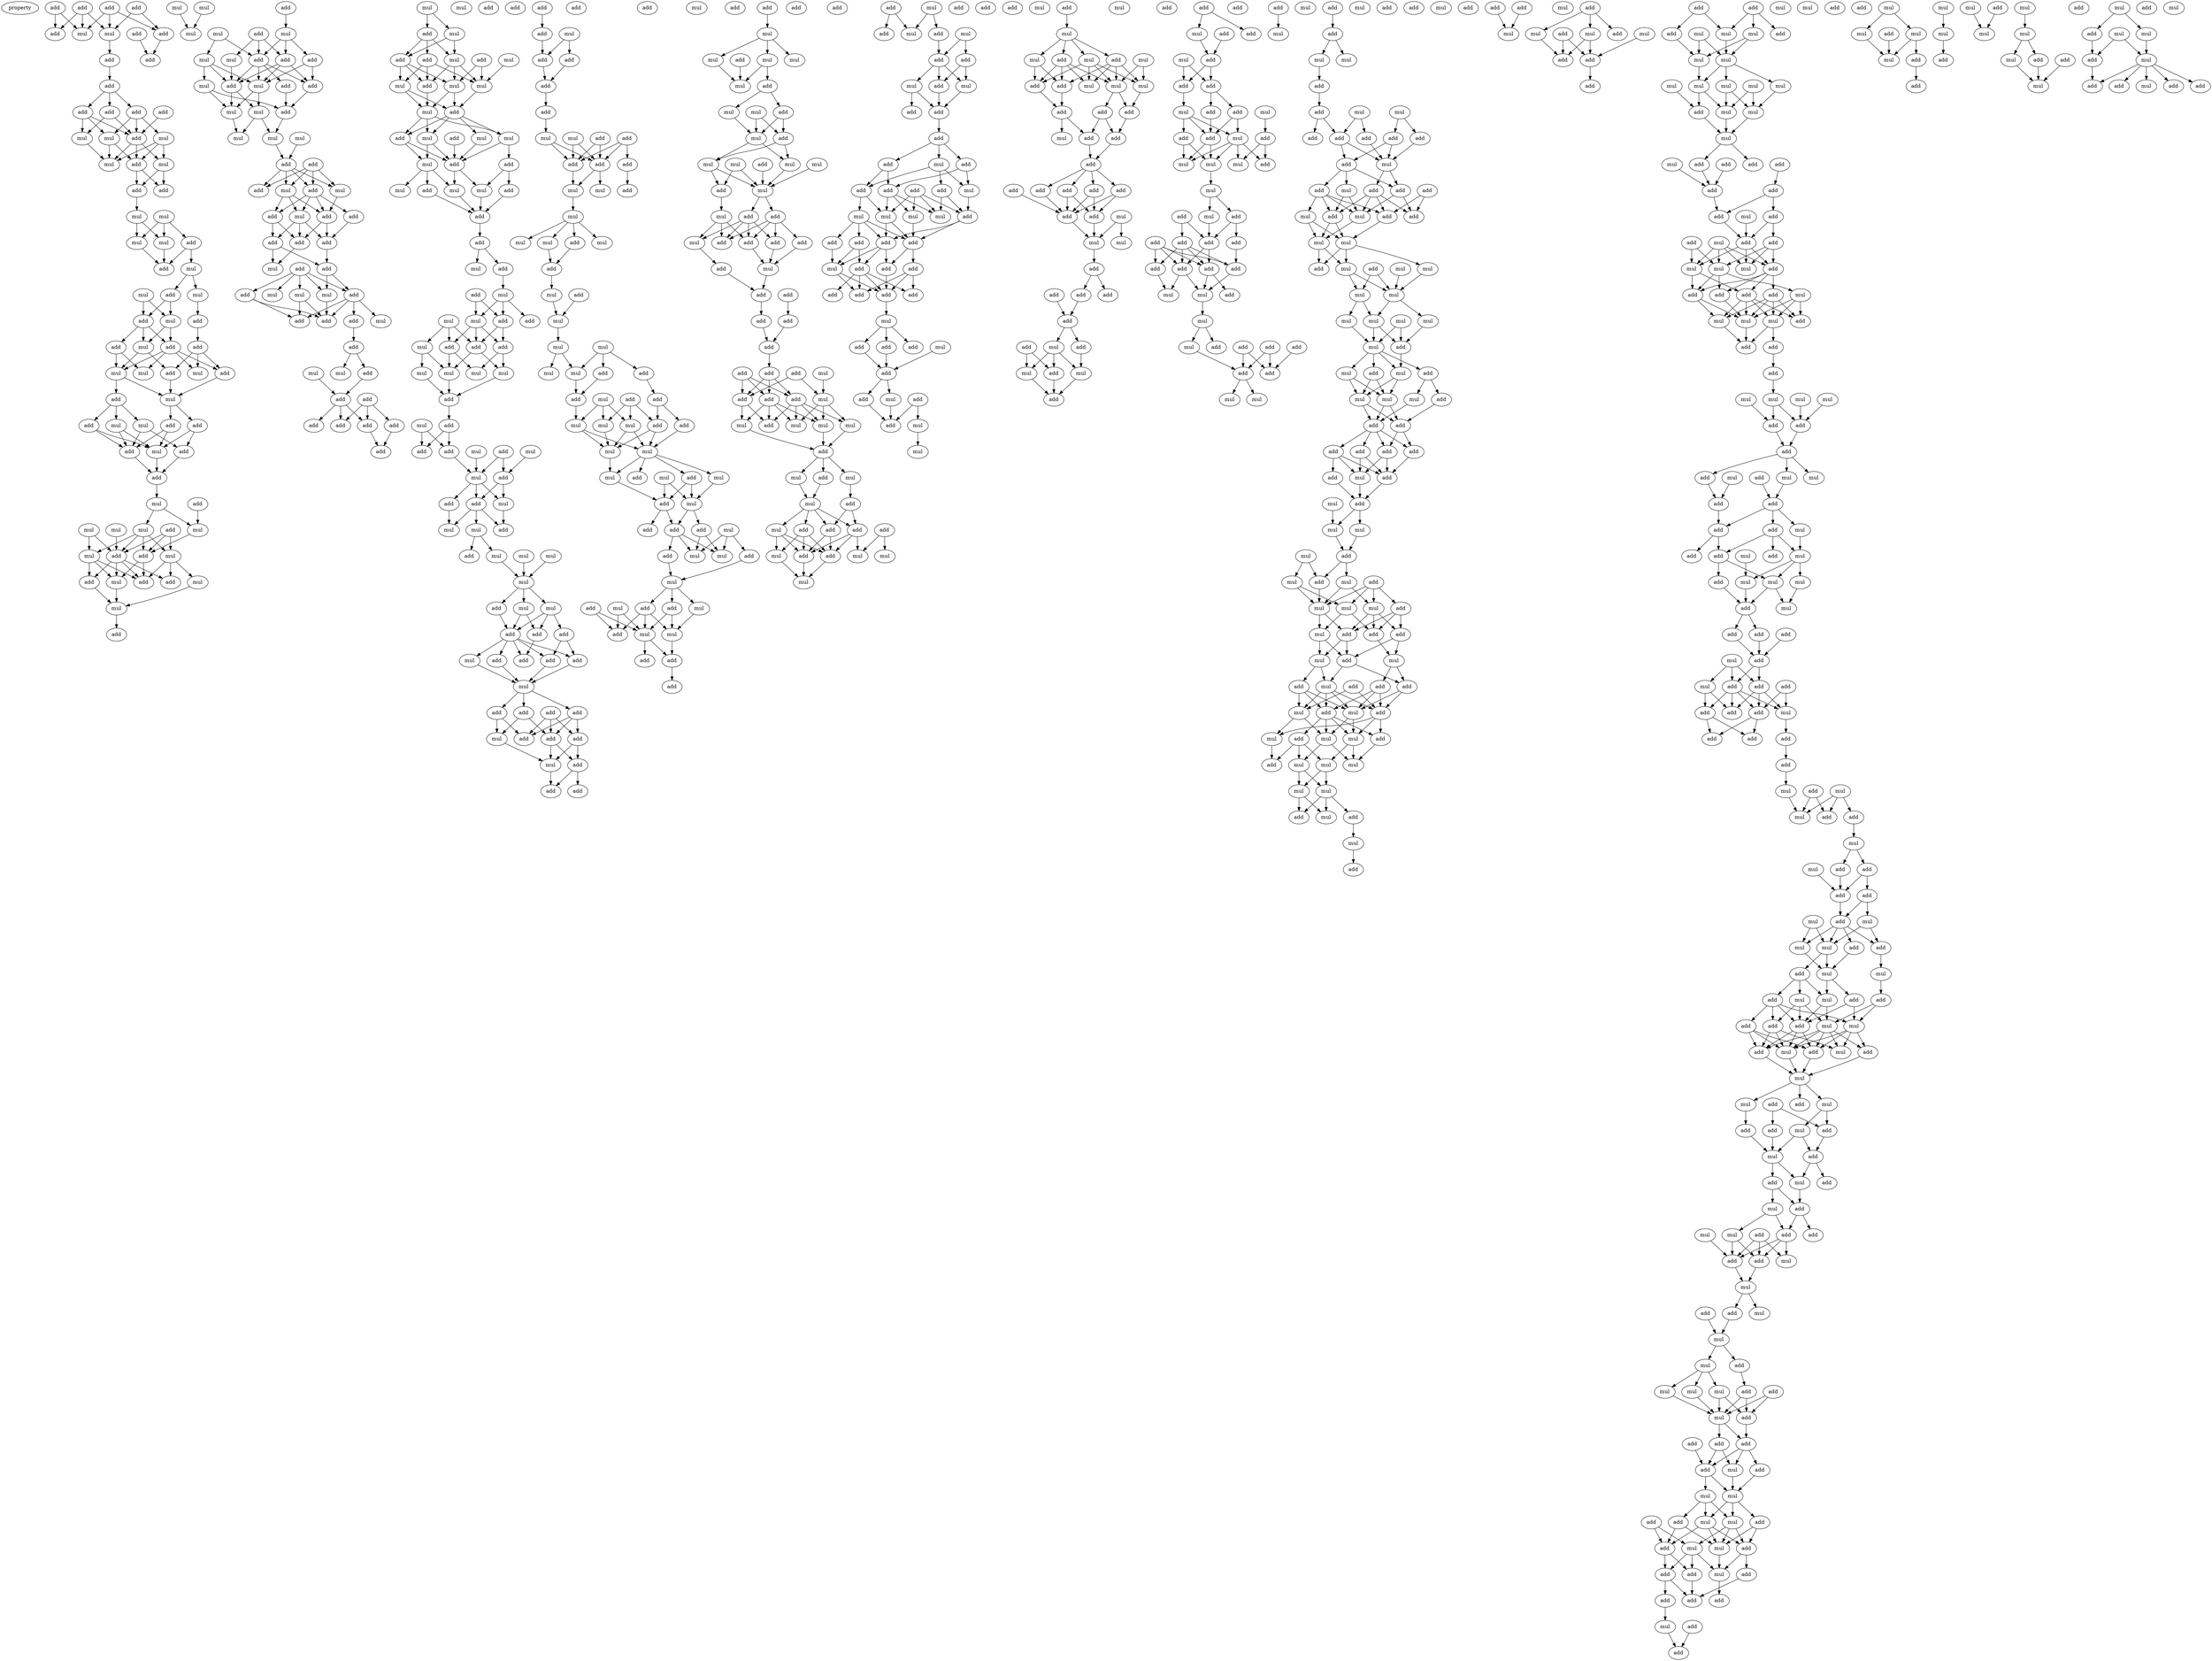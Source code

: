 digraph {
    node [fontcolor=black]
    property [mul=2,lf=1.2]
    0 [ label = add ];
    1 [ label = add ];
    2 [ label = add ];
    3 [ label = add ];
    4 [ label = mul ];
    5 [ label = add ];
    6 [ label = mul ];
    7 [ label = add ];
    8 [ label = add ];
    9 [ label = add ];
    10 [ label = add ];
    11 [ label = add ];
    12 [ label = add ];
    13 [ label = add ];
    14 [ label = add ];
    15 [ label = add ];
    16 [ label = mul ];
    17 [ label = mul ];
    18 [ label = mul ];
    19 [ label = add ];
    20 [ label = mul ];
    21 [ label = mul ];
    22 [ label = add ];
    23 [ label = add ];
    24 [ label = add ];
    25 [ label = mul ];
    26 [ label = mul ];
    27 [ label = mul ];
    28 [ label = mul ];
    29 [ label = add ];
    30 [ label = add ];
    31 [ label = mul ];
    32 [ label = mul ];
    33 [ label = add ];
    34 [ label = mul ];
    35 [ label = add ];
    36 [ label = mul ];
    37 [ label = add ];
    38 [ label = add ];
    39 [ label = mul ];
    40 [ label = add ];
    41 [ label = add ];
    42 [ label = add ];
    43 [ label = mul ];
    44 [ label = mul ];
    45 [ label = add ];
    46 [ label = mul ];
    47 [ label = mul ];
    48 [ label = add ];
    49 [ label = add ];
    50 [ label = add ];
    51 [ label = mul ];
    52 [ label = add ];
    53 [ label = mul ];
    54 [ label = add ];
    55 [ label = mul ];
    56 [ label = add ];
    57 [ label = add ];
    58 [ label = mul ];
    59 [ label = add ];
    60 [ label = add ];
    61 [ label = mul ];
    62 [ label = mul ];
    63 [ label = mul ];
    64 [ label = mul ];
    65 [ label = mul ];
    66 [ label = add ];
    67 [ label = mul ];
    68 [ label = add ];
    69 [ label = add ];
    70 [ label = mul ];
    71 [ label = mul ];
    72 [ label = add ];
    73 [ label = add ];
    74 [ label = mul ];
    75 [ label = mul ];
    76 [ label = add ];
    77 [ label = mul ];
    78 [ label = mul ];
    79 [ label = add ];
    80 [ label = mul ];
    81 [ label = add ];
    82 [ label = mul ];
    83 [ label = add ];
    84 [ label = mul ];
    85 [ label = mul ];
    86 [ label = add ];
    87 [ label = add ];
    88 [ label = add ];
    89 [ label = add ];
    90 [ label = mul ];
    91 [ label = add ];
    92 [ label = mul ];
    93 [ label = mul ];
    94 [ label = mul ];
    95 [ label = add ];
    96 [ label = mul ];
    97 [ label = mul ];
    98 [ label = mul ];
    99 [ label = add ];
    100 [ label = add ];
    101 [ label = add ];
    102 [ label = mul ];
    103 [ label = mul ];
    104 [ label = add ];
    105 [ label = add ];
    106 [ label = mul ];
    107 [ label = add ];
    108 [ label = add ];
    109 [ label = add ];
    110 [ label = add ];
    111 [ label = add ];
    112 [ label = mul ];
    113 [ label = add ];
    114 [ label = add ];
    115 [ label = mul ];
    116 [ label = mul ];
    117 [ label = add ];
    118 [ label = mul ];
    119 [ label = add ];
    120 [ label = add ];
    121 [ label = add ];
    122 [ label = mul ];
    123 [ label = add ];
    124 [ label = add ];
    125 [ label = mul ];
    126 [ label = add ];
    127 [ label = mul ];
    128 [ label = add ];
    129 [ label = add ];
    130 [ label = add ];
    131 [ label = add ];
    132 [ label = add ];
    133 [ label = add ];
    134 [ label = add ];
    135 [ label = mul ];
    136 [ label = mul ];
    137 [ label = add ];
    138 [ label = mul ];
    139 [ label = mul ];
    140 [ label = add ];
    141 [ label = add ];
    142 [ label = add ];
    143 [ label = mul ];
    144 [ label = add ];
    145 [ label = mul ];
    146 [ label = mul ];
    147 [ label = add ];
    148 [ label = mul ];
    149 [ label = mul ];
    150 [ label = mul ];
    151 [ label = add ];
    152 [ label = add ];
    153 [ label = mul ];
    154 [ label = mul ];
    155 [ label = add ];
    156 [ label = add ];
    157 [ label = mul ];
    158 [ label = mul ];
    159 [ label = mul ];
    160 [ label = add ];
    161 [ label = add ];
    162 [ label = add ];
    163 [ label = add ];
    164 [ label = mul ];
    165 [ label = mul ];
    166 [ label = add ];
    167 [ label = mul ];
    168 [ label = add ];
    169 [ label = mul ];
    170 [ label = add ];
    171 [ label = add ];
    172 [ label = mul ];
    173 [ label = mul ];
    174 [ label = add ];
    175 [ label = add ];
    176 [ label = add ];
    177 [ label = mul ];
    178 [ label = mul ];
    179 [ label = mul ];
    180 [ label = mul ];
    181 [ label = add ];
    182 [ label = add ];
    183 [ label = mul ];
    184 [ label = add ];
    185 [ label = mul ];
    186 [ label = mul ];
    187 [ label = add ];
    188 [ label = add ];
    189 [ label = add ];
    190 [ label = mul ];
    191 [ label = mul ];
    192 [ label = add ];
    193 [ label = add ];
    194 [ label = add ];
    195 [ label = mul ];
    196 [ label = mul ];
    197 [ label = mul ];
    198 [ label = mul ];
    199 [ label = add ];
    200 [ label = mul ];
    201 [ label = mul ];
    202 [ label = add ];
    203 [ label = mul ];
    204 [ label = mul ];
    205 [ label = add ];
    206 [ label = add ];
    207 [ label = add ];
    208 [ label = add ];
    209 [ label = add ];
    210 [ label = add ];
    211 [ label = add ];
    212 [ label = mul ];
    213 [ label = mul ];
    214 [ label = add ];
    215 [ label = add ];
    216 [ label = add ];
    217 [ label = add ];
    218 [ label = add ];
    219 [ label = add ];
    220 [ label = add ];
    221 [ label = mul ];
    222 [ label = mul ];
    223 [ label = add ];
    224 [ label = add ];
    225 [ label = add ];
    226 [ label = add ];
    227 [ label = add ];
    228 [ label = add ];
    229 [ label = mul ];
    230 [ label = add ];
    231 [ label = add ];
    232 [ label = add ];
    233 [ label = add ];
    234 [ label = add ];
    235 [ label = add ];
    236 [ label = mul ];
    237 [ label = add ];
    238 [ label = mul ];
    239 [ label = add ];
    240 [ label = add ];
    241 [ label = add ];
    242 [ label = add ];
    243 [ label = mul ];
    244 [ label = add ];
    245 [ label = mul ];
    246 [ label = mul ];
    247 [ label = add ];
    248 [ label = mul ];
    249 [ label = mul ];
    250 [ label = add ];
    251 [ label = mul ];
    252 [ label = add ];
    253 [ label = mul ];
    254 [ label = add ];
    255 [ label = mul ];
    256 [ label = add ];
    257 [ label = mul ];
    258 [ label = mul ];
    259 [ label = mul ];
    260 [ label = mul ];
    261 [ label = mul ];
    262 [ label = add ];
    263 [ label = add ];
    264 [ label = add ];
    265 [ label = add ];
    266 [ label = mul ];
    267 [ label = add ];
    268 [ label = add ];
    269 [ label = add ];
    270 [ label = mul ];
    271 [ label = mul ];
    272 [ label = mul ];
    273 [ label = mul ];
    274 [ label = mul ];
    275 [ label = mul ];
    276 [ label = add ];
    277 [ label = mul ];
    278 [ label = add ];
    279 [ label = mul ];
    280 [ label = add ];
    281 [ label = mul ];
    282 [ label = add ];
    283 [ label = add ];
    284 [ label = add ];
    285 [ label = mul ];
    286 [ label = mul ];
    287 [ label = mul ];
    288 [ label = add ];
    289 [ label = add ];
    290 [ label = mul ];
    291 [ label = add ];
    292 [ label = add ];
    293 [ label = mul ];
    294 [ label = add ];
    295 [ label = mul ];
    296 [ label = mul ];
    297 [ label = add ];
    298 [ label = mul ];
    299 [ label = add ];
    300 [ label = add ];
    301 [ label = add ];
    302 [ label = add ];
    303 [ label = mul ];
    304 [ label = mul ];
    305 [ label = mul ];
    306 [ label = mul ];
    307 [ label = add ];
    308 [ label = add ];
    309 [ label = mul ];
    310 [ label = mul ];
    311 [ label = mul ];
    312 [ label = add ];
    313 [ label = add ];
    314 [ label = mul ];
    315 [ label = mul ];
    316 [ label = mul ];
    317 [ label = mul ];
    318 [ label = mul ];
    319 [ label = add ];
    320 [ label = add ];
    321 [ label = mul ];
    322 [ label = add ];
    323 [ label = add ];
    324 [ label = mul ];
    325 [ label = add ];
    326 [ label = add ];
    327 [ label = mul ];
    328 [ label = add ];
    329 [ label = add ];
    330 [ label = mul ];
    331 [ label = add ];
    332 [ label = add ];
    333 [ label = add ];
    334 [ label = add ];
    335 [ label = add ];
    336 [ label = add ];
    337 [ label = add ];
    338 [ label = add ];
    339 [ label = add ];
    340 [ label = mul ];
    341 [ label = add ];
    342 [ label = add ];
    343 [ label = mul ];
    344 [ label = add ];
    345 [ label = add ];
    346 [ label = mul ];
    347 [ label = mul ];
    348 [ label = mul ];
    349 [ label = mul ];
    350 [ label = add ];
    351 [ label = add ];
    352 [ label = add ];
    353 [ label = add ];
    354 [ label = mul ];
    355 [ label = mul ];
    356 [ label = add ];
    357 [ label = mul ];
    358 [ label = add ];
    359 [ label = add ];
    360 [ label = add ];
    361 [ label = add ];
    362 [ label = mul ];
    363 [ label = add ];
    364 [ label = mul ];
    365 [ label = mul ];
    366 [ label = add ];
    367 [ label = mul ];
    368 [ label = mul ];
    369 [ label = add ];
    370 [ label = mul ];
    371 [ label = add ];
    372 [ label = add ];
    373 [ label = mul ];
    374 [ label = add ];
    375 [ label = mul ];
    376 [ label = add ];
    377 [ label = add ];
    378 [ label = mul ];
    379 [ label = mul ];
    380 [ label = add ];
    381 [ label = add ];
    382 [ label = add ];
    383 [ label = add ];
    384 [ label = add ];
    385 [ label = add ];
    386 [ label = mul ];
    387 [ label = mul ];
    388 [ label = add ];
    389 [ label = add ];
    390 [ label = add ];
    391 [ label = add ];
    392 [ label = mul ];
    393 [ label = mul ];
    394 [ label = mul ];
    395 [ label = add ];
    396 [ label = mul ];
    397 [ label = add ];
    398 [ label = add ];
    399 [ label = add ];
    400 [ label = add ];
    401 [ label = add ];
    402 [ label = add ];
    403 [ label = add ];
    404 [ label = mul ];
    405 [ label = add ];
    406 [ label = add ];
    407 [ label = add ];
    408 [ label = add ];
    409 [ label = mul ];
    410 [ label = add ];
    411 [ label = add ];
    412 [ label = mul ];
    413 [ label = add ];
    414 [ label = add ];
    415 [ label = add ];
    416 [ label = add ];
    417 [ label = add ];
    418 [ label = mul ];
    419 [ label = mul ];
    420 [ label = add ];
    421 [ label = mul ];
    422 [ label = add ];
    423 [ label = add ];
    424 [ label = mul ];
    425 [ label = mul ];
    426 [ label = mul ];
    427 [ label = add ];
    428 [ label = mul ];
    429 [ label = add ];
    430 [ label = mul ];
    431 [ label = mul ];
    432 [ label = mul ];
    433 [ label = mul ];
    434 [ label = add ];
    435 [ label = add ];
    436 [ label = add ];
    437 [ label = add ];
    438 [ label = add ];
    439 [ label = add ];
    440 [ label = mul ];
    441 [ label = add ];
    442 [ label = mul ];
    443 [ label = add ];
    444 [ label = add ];
    445 [ label = add ];
    446 [ label = add ];
    447 [ label = add ];
    448 [ label = add ];
    449 [ label = add ];
    450 [ label = add ];
    451 [ label = mul ];
    452 [ label = mul ];
    453 [ label = mul ];
    454 [ label = add ];
    455 [ label = add ];
    456 [ label = add ];
    457 [ label = add ];
    458 [ label = add ];
    459 [ label = add ];
    460 [ label = add ];
    461 [ label = mul ];
    462 [ label = mul ];
    463 [ label = mul ];
    464 [ label = add ];
    465 [ label = add ];
    466 [ label = add ];
    467 [ label = add ];
    468 [ label = mul ];
    469 [ label = add ];
    470 [ label = add ];
    471 [ label = add ];
    472 [ label = mul ];
    473 [ label = add ];
    474 [ label = add ];
    475 [ label = add ];
    476 [ label = mul ];
    477 [ label = mul ];
    478 [ label = add ];
    479 [ label = add ];
    480 [ label = add ];
    481 [ label = add ];
    482 [ label = add ];
    483 [ label = mul ];
    484 [ label = add ];
    485 [ label = mul ];
    486 [ label = mul ];
    487 [ label = add ];
    488 [ label = mul ];
    489 [ label = mul ];
    490 [ label = mul ];
    491 [ label = add ];
    492 [ label = add ];
    493 [ label = mul ];
    494 [ label = mul ];
    495 [ label = add ];
    496 [ label = add ];
    497 [ label = add ];
    498 [ label = add ];
    499 [ label = add ];
    500 [ label = add ];
    501 [ label = add ];
    502 [ label = add ];
    503 [ label = mul ];
    504 [ label = add ];
    505 [ label = mul ];
    506 [ label = mul ];
    507 [ label = add ];
    508 [ label = add ];
    509 [ label = add ];
    510 [ label = mul ];
    511 [ label = add ];
    512 [ label = add ];
    513 [ label = add ];
    514 [ label = mul ];
    515 [ label = add ];
    516 [ label = mul ];
    517 [ label = add ];
    518 [ label = mul ];
    519 [ label = add ];
    520 [ label = mul ];
    521 [ label = mul ];
    522 [ label = add ];
    523 [ label = mul ];
    524 [ label = add ];
    525 [ label = mul ];
    526 [ label = add ];
    527 [ label = add ];
    528 [ label = add ];
    529 [ label = add ];
    530 [ label = add ];
    531 [ label = mul ];
    532 [ label = add ];
    533 [ label = add ];
    534 [ label = add ];
    535 [ label = add ];
    536 [ label = add ];
    537 [ label = mul ];
    538 [ label = mul ];
    539 [ label = add ];
    540 [ label = mul ];
    541 [ label = add ];
    542 [ label = add ];
    543 [ label = mul ];
    544 [ label = mul ];
    545 [ label = mul ];
    546 [ label = mul ];
    547 [ label = add ];
    548 [ label = mul ];
    549 [ label = add ];
    550 [ label = mul ];
    551 [ label = mul ];
    552 [ label = mul ];
    553 [ label = mul ];
    554 [ label = mul ];
    555 [ label = mul ];
    556 [ label = mul ];
    557 [ label = add ];
    558 [ label = add ];
    559 [ label = mul ];
    560 [ label = mul ];
    561 [ label = add ];
    562 [ label = mul ];
    563 [ label = add ];
    564 [ label = mul ];
    565 [ label = mul ];
    566 [ label = add ];
    567 [ label = add ];
    568 [ label = add ];
    569 [ label = add ];
    570 [ label = add ];
    571 [ label = add ];
    572 [ label = add ];
    573 [ label = mul ];
    574 [ label = add ];
    575 [ label = add ];
    576 [ label = add ];
    577 [ label = mul ];
    578 [ label = mul ];
    579 [ label = mul ];
    580 [ label = mul ];
    581 [ label = add ];
    582 [ label = add ];
    583 [ label = mul ];
    584 [ label = add ];
    585 [ label = mul ];
    586 [ label = mul ];
    587 [ label = mul ];
    588 [ label = add ];
    589 [ label = mul ];
    590 [ label = mul ];
    591 [ label = add ];
    592 [ label = add ];
    593 [ label = add ];
    594 [ label = mul ];
    595 [ label = add ];
    596 [ label = mul ];
    597 [ label = mul ];
    598 [ label = add ];
    599 [ label = add ];
    600 [ label = add ];
    601 [ label = add ];
    602 [ label = mul ];
    603 [ label = add ];
    604 [ label = mul ];
    605 [ label = add ];
    606 [ label = add ];
    607 [ label = mul ];
    608 [ label = mul ];
    609 [ label = mul ];
    610 [ label = add ];
    611 [ label = mul ];
    612 [ label = add ];
    613 [ label = mul ];
    614 [ label = mul ];
    615 [ label = mul ];
    616 [ label = mul ];
    617 [ label = mul ];
    618 [ label = mul ];
    619 [ label = add ];
    620 [ label = add ];
    621 [ label = add ];
    622 [ label = mul ];
    623 [ label = add ];
    624 [ label = mul ];
    625 [ label = add ];
    626 [ label = add ];
    627 [ label = mul ];
    628 [ label = add ];
    629 [ label = add ];
    630 [ label = mul ];
    631 [ label = add ];
    632 [ label = mul ];
    633 [ label = mul ];
    634 [ label = add ];
    635 [ label = add ];
    636 [ label = add ];
    637 [ label = add ];
    638 [ label = add ];
    639 [ label = mul ];
    640 [ label = mul ];
    641 [ label = add ];
    642 [ label = mul ];
    643 [ label = add ];
    644 [ label = mul ];
    645 [ label = mul ];
    646 [ label = mul ];
    647 [ label = mul ];
    648 [ label = mul ];
    649 [ label = mul ];
    650 [ label = mul ];
    651 [ label = add ];
    652 [ label = mul ];
    653 [ label = mul ];
    654 [ label = mul ];
    655 [ label = mul ];
    656 [ label = add ];
    657 [ label = add ];
    658 [ label = add ];
    659 [ label = add ];
    660 [ label = add ];
    661 [ label = add ];
    662 [ label = mul ];
    663 [ label = add ];
    664 [ label = add ];
    665 [ label = mul ];
    666 [ label = add ];
    667 [ label = add ];
    668 [ label = add ];
    669 [ label = add ];
    670 [ label = mul ];
    671 [ label = mul ];
    672 [ label = mul ];
    673 [ label = add ];
    674 [ label = add ];
    675 [ label = mul ];
    676 [ label = add ];
    677 [ label = add ];
    678 [ label = mul ];
    679 [ label = mul ];
    680 [ label = add ];
    681 [ label = mul ];
    682 [ label = add ];
    683 [ label = add ];
    684 [ label = add ];
    685 [ label = mul ];
    686 [ label = mul ];
    687 [ label = mul ];
    688 [ label = mul ];
    689 [ label = add ];
    690 [ label = add ];
    691 [ label = add ];
    692 [ label = mul ];
    693 [ label = add ];
    694 [ label = mul ];
    695 [ label = mul ];
    696 [ label = add ];
    697 [ label = add ];
    698 [ label = add ];
    699 [ label = add ];
    700 [ label = add ];
    701 [ label = mul ];
    702 [ label = mul ];
    703 [ label = add ];
    704 [ label = add ];
    705 [ label = mul ];
    706 [ label = add ];
    707 [ label = mul ];
    708 [ label = add ];
    709 [ label = mul ];
    710 [ label = mul ];
    711 [ label = add ];
    712 [ label = mul ];
    713 [ label = add ];
    714 [ label = add ];
    715 [ label = add ];
    716 [ label = mul ];
    717 [ label = mul ];
    718 [ label = add ];
    719 [ label = mul ];
    720 [ label = add ];
    721 [ label = add ];
    722 [ label = add ];
    723 [ label = add ];
    724 [ label = add ];
    725 [ label = mul ];
    726 [ label = add ];
    727 [ label = add ];
    728 [ label = add ];
    729 [ label = add ];
    730 [ label = add ];
    731 [ label = mul ];
    732 [ label = add ];
    733 [ label = mul ];
    734 [ label = add ];
    735 [ label = add ];
    736 [ label = mul ];
    737 [ label = mul ];
    738 [ label = add ];
    739 [ label = mul ];
    740 [ label = add ];
    741 [ label = mul ];
    742 [ label = add ];
    743 [ label = add ];
    744 [ label = add ];
    745 [ label = mul ];
    746 [ label = add ];
    747 [ label = mul ];
    748 [ label = add ];
    749 [ label = mul ];
    750 [ label = mul ];
    751 [ label = add ];
    752 [ label = add ];
    753 [ label = mul ];
    754 [ label = mul ];
    755 [ label = add ];
    756 [ label = mul ];
    757 [ label = add ];
    758 [ label = mul ];
    759 [ label = add ];
    760 [ label = add ];
    761 [ label = add ];
    762 [ label = mul ];
    763 [ label = add ];
    764 [ label = mul ];
    765 [ label = add ];
    766 [ label = add ];
    767 [ label = mul ];
    768 [ label = mul ];
    769 [ label = add ];
    770 [ label = mul ];
    771 [ label = mul ];
    772 [ label = add ];
    773 [ label = add ];
    774 [ label = mul ];
    775 [ label = add ];
    776 [ label = mul ];
    777 [ label = add ];
    778 [ label = add ];
    779 [ label = mul ];
    780 [ label = add ];
    781 [ label = add ];
    782 [ label = add ];
    783 [ label = mul ];
    784 [ label = add ];
    785 [ label = mul ];
    786 [ label = add ];
    787 [ label = mul ];
    788 [ label = add ];
    789 [ label = mul ];
    790 [ label = add ];
    791 [ label = add ];
    792 [ label = add ];
    793 [ label = mul ];
    794 [ label = add ];
    795 [ label = mul ];
    796 [ label = mul ];
    797 [ label = add ];
    798 [ label = add ];
    799 [ label = mul ];
    800 [ label = add ];
    801 [ label = mul ];
    802 [ label = mul ];
    803 [ label = add ];
    804 [ label = mul ];
    805 [ label = add ];
    806 [ label = mul ];
    807 [ label = mul ];
    808 [ label = add ];
    809 [ label = add ];
    810 [ label = add ];
    811 [ label = add ];
    812 [ label = add ];
    813 [ label = mul ];
    814 [ label = add ];
    815 [ label = mul ];
    816 [ label = mul ];
    817 [ label = mul ];
    818 [ label = add ];
    819 [ label = mul ];
    820 [ label = add ];
    821 [ label = add ];
    822 [ label = add ];
    823 [ label = mul ];
    824 [ label = add ];
    825 [ label = mul ];
    826 [ label = add ];
    827 [ label = add ];
    828 [ label = mul ];
    829 [ label = add ];
    830 [ label = add ];
    831 [ label = add ];
    832 [ label = add ];
    833 [ label = mul ];
    834 [ label = add ];
    835 [ label = add ];
    836 [ label = mul ];
    837 [ label = mul ];
    838 [ label = add ];
    839 [ label = mul ];
    840 [ label = add ];
    841 [ label = mul ];
    842 [ label = add ];
    843 [ label = mul ];
    844 [ label = mul ];
    845 [ label = mul ];
    846 [ label = mul ];
    847 [ label = add ];
    848 [ label = add ];
    849 [ label = mul ];
    850 [ label = mul ];
    851 [ label = add ];
    852 [ label = add ];
    853 [ label = mul ];
    854 [ label = add ];
    855 [ label = mul ];
    856 [ label = mul ];
    857 [ label = mul ];
    858 [ label = add ];
    859 [ label = add ];
    860 [ label = mul ];
    861 [ label = mul ];
    862 [ label = mul ];
    863 [ label = add ];
    864 [ label = add ];
    865 [ label = mul ];
    866 [ label = add ];
    867 [ label = add ];
    868 [ label = add ];
    0 -> 4 [ name = 0 ];
    0 -> 6 [ name = 1 ];
    0 -> 8 [ name = 2 ];
    1 -> 6 [ name = 3 ];
    1 -> 7 [ name = 4 ];
    2 -> 4 [ name = 5 ];
    2 -> 8 [ name = 6 ];
    3 -> 4 [ name = 7 ];
    3 -> 6 [ name = 8 ];
    3 -> 7 [ name = 9 ];
    5 -> 9 [ name = 10 ];
    6 -> 10 [ name = 11 ];
    7 -> 9 [ name = 12 ];
    10 -> 11 [ name = 13 ];
    11 -> 12 [ name = 14 ];
    11 -> 14 [ name = 15 ];
    11 -> 15 [ name = 16 ];
    12 -> 16 [ name = 17 ];
    12 -> 17 [ name = 18 ];
    12 -> 19 [ name = 19 ];
    13 -> 19 [ name = 20 ];
    14 -> 18 [ name = 21 ];
    14 -> 19 [ name = 22 ];
    15 -> 17 [ name = 23 ];
    15 -> 18 [ name = 24 ];
    15 -> 19 [ name = 25 ];
    16 -> 20 [ name = 26 ];
    16 -> 21 [ name = 27 ];
    16 -> 22 [ name = 28 ];
    17 -> 20 [ name = 29 ];
    17 -> 22 [ name = 30 ];
    18 -> 20 [ name = 31 ];
    19 -> 20 [ name = 32 ];
    19 -> 21 [ name = 33 ];
    19 -> 22 [ name = 34 ];
    21 -> 23 [ name = 35 ];
    21 -> 24 [ name = 36 ];
    22 -> 23 [ name = 37 ];
    22 -> 24 [ name = 38 ];
    23 -> 25 [ name = 39 ];
    25 -> 27 [ name = 40 ];
    25 -> 28 [ name = 41 ];
    26 -> 27 [ name = 42 ];
    26 -> 28 [ name = 43 ];
    26 -> 29 [ name = 44 ];
    27 -> 30 [ name = 45 ];
    28 -> 30 [ name = 46 ];
    29 -> 30 [ name = 47 ];
    29 -> 31 [ name = 48 ];
    31 -> 33 [ name = 49 ];
    31 -> 34 [ name = 50 ];
    32 -> 36 [ name = 51 ];
    32 -> 37 [ name = 52 ];
    33 -> 36 [ name = 53 ];
    33 -> 37 [ name = 54 ];
    34 -> 35 [ name = 55 ];
    35 -> 41 [ name = 56 ];
    36 -> 38 [ name = 57 ];
    36 -> 39 [ name = 58 ];
    37 -> 38 [ name = 59 ];
    37 -> 39 [ name = 60 ];
    37 -> 40 [ name = 61 ];
    38 -> 43 [ name = 62 ];
    38 -> 44 [ name = 63 ];
    38 -> 45 [ name = 64 ];
    38 -> 46 [ name = 65 ];
    39 -> 42 [ name = 66 ];
    39 -> 44 [ name = 67 ];
    40 -> 43 [ name = 68 ];
    40 -> 44 [ name = 69 ];
    41 -> 42 [ name = 70 ];
    41 -> 45 [ name = 71 ];
    41 -> 46 [ name = 72 ];
    42 -> 47 [ name = 73 ];
    44 -> 47 [ name = 74 ];
    44 -> 48 [ name = 75 ];
    45 -> 47 [ name = 76 ];
    47 -> 50 [ name = 77 ];
    47 -> 52 [ name = 78 ];
    48 -> 49 [ name = 79 ];
    48 -> 51 [ name = 80 ];
    48 -> 53 [ name = 81 ];
    49 -> 55 [ name = 82 ];
    49 -> 56 [ name = 83 ];
    50 -> 54 [ name = 84 ];
    50 -> 55 [ name = 85 ];
    51 -> 55 [ name = 86 ];
    51 -> 56 [ name = 87 ];
    52 -> 55 [ name = 88 ];
    52 -> 56 [ name = 89 ];
    53 -> 54 [ name = 90 ];
    53 -> 56 [ name = 91 ];
    54 -> 57 [ name = 92 ];
    55 -> 57 [ name = 93 ];
    56 -> 57 [ name = 94 ];
    57 -> 58 [ name = 95 ];
    58 -> 62 [ name = 96 ];
    58 -> 64 [ name = 97 ];
    59 -> 62 [ name = 98 ];
    60 -> 65 [ name = 99 ];
    60 -> 66 [ name = 100 ];
    60 -> 68 [ name = 101 ];
    61 -> 66 [ name = 102 ];
    62 -> 68 [ name = 103 ];
    63 -> 66 [ name = 104 ];
    63 -> 67 [ name = 105 ];
    64 -> 65 [ name = 106 ];
    64 -> 66 [ name = 107 ];
    64 -> 67 [ name = 108 ];
    64 -> 68 [ name = 109 ];
    65 -> 69 [ name = 110 ];
    65 -> 71 [ name = 111 ];
    65 -> 72 [ name = 112 ];
    66 -> 69 [ name = 113 ];
    66 -> 70 [ name = 114 ];
    66 -> 72 [ name = 115 ];
    66 -> 73 [ name = 116 ];
    67 -> 70 [ name = 117 ];
    67 -> 72 [ name = 118 ];
    67 -> 73 [ name = 119 ];
    68 -> 70 [ name = 120 ];
    68 -> 72 [ name = 121 ];
    70 -> 74 [ name = 122 ];
    71 -> 74 [ name = 123 ];
    73 -> 74 [ name = 124 ];
    74 -> 76 [ name = 125 ];
    75 -> 78 [ name = 126 ];
    77 -> 78 [ name = 127 ];
    79 -> 80 [ name = 128 ];
    80 -> 83 [ name = 129 ];
    80 -> 86 [ name = 130 ];
    80 -> 87 [ name = 131 ];
    81 -> 83 [ name = 132 ];
    81 -> 85 [ name = 133 ];
    81 -> 87 [ name = 134 ];
    82 -> 84 [ name = 135 ];
    82 -> 87 [ name = 136 ];
    83 -> 88 [ name = 137 ];
    83 -> 89 [ name = 138 ];
    83 -> 92 [ name = 139 ];
    84 -> 88 [ name = 140 ];
    84 -> 90 [ name = 141 ];
    84 -> 92 [ name = 142 ];
    85 -> 88 [ name = 143 ];
    86 -> 89 [ name = 144 ];
    86 -> 92 [ name = 145 ];
    87 -> 88 [ name = 146 ];
    87 -> 89 [ name = 147 ];
    87 -> 91 [ name = 148 ];
    87 -> 92 [ name = 149 ];
    88 -> 93 [ name = 150 ];
    88 -> 94 [ name = 151 ];
    89 -> 95 [ name = 152 ];
    90 -> 93 [ name = 153 ];
    90 -> 95 [ name = 154 ];
    91 -> 95 [ name = 155 ];
    92 -> 93 [ name = 156 ];
    92 -> 94 [ name = 157 ];
    93 -> 97 [ name = 158 ];
    94 -> 96 [ name = 159 ];
    94 -> 97 [ name = 160 ];
    95 -> 96 [ name = 161 ];
    96 -> 99 [ name = 162 ];
    98 -> 99 [ name = 163 ];
    99 -> 101 [ name = 164 ];
    99 -> 102 [ name = 165 ];
    99 -> 103 [ name = 166 ];
    99 -> 104 [ name = 167 ];
    100 -> 101 [ name = 168 ];
    100 -> 102 [ name = 169 ];
    100 -> 103 [ name = 170 ];
    100 -> 104 [ name = 171 ];
    102 -> 107 [ name = 172 ];
    103 -> 105 [ name = 173 ];
    103 -> 106 [ name = 174 ];
    103 -> 107 [ name = 175 ];
    104 -> 105 [ name = 176 ];
    104 -> 106 [ name = 177 ];
    104 -> 107 [ name = 178 ];
    104 -> 108 [ name = 179 ];
    105 -> 109 [ name = 180 ];
    105 -> 110 [ name = 181 ];
    106 -> 109 [ name = 182 ];
    106 -> 110 [ name = 183 ];
    106 -> 111 [ name = 184 ];
    107 -> 109 [ name = 185 ];
    107 -> 111 [ name = 186 ];
    108 -> 111 [ name = 187 ];
    109 -> 112 [ name = 188 ];
    110 -> 112 [ name = 189 ];
    110 -> 114 [ name = 190 ];
    111 -> 114 [ name = 191 ];
    113 -> 115 [ name = 192 ];
    113 -> 116 [ name = 193 ];
    113 -> 117 [ name = 194 ];
    113 -> 118 [ name = 195 ];
    113 -> 119 [ name = 196 ];
    114 -> 116 [ name = 197 ];
    114 -> 119 [ name = 198 ];
    115 -> 121 [ name = 199 ];
    115 -> 123 [ name = 200 ];
    116 -> 123 [ name = 201 ];
    117 -> 121 [ name = 202 ];
    117 -> 123 [ name = 203 ];
    119 -> 120 [ name = 204 ];
    119 -> 121 [ name = 205 ];
    119 -> 122 [ name = 206 ];
    119 -> 123 [ name = 207 ];
    120 -> 124 [ name = 208 ];
    124 -> 126 [ name = 209 ];
    124 -> 127 [ name = 210 ];
    125 -> 128 [ name = 211 ];
    126 -> 128 [ name = 212 ];
    128 -> 131 [ name = 213 ];
    128 -> 132 [ name = 214 ];
    128 -> 133 [ name = 215 ];
    129 -> 130 [ name = 216 ];
    129 -> 132 [ name = 217 ];
    129 -> 133 [ name = 218 ];
    130 -> 134 [ name = 219 ];
    133 -> 134 [ name = 220 ];
    135 -> 136 [ name = 221 ];
    135 -> 137 [ name = 222 ];
    136 -> 138 [ name = 223 ];
    136 -> 140 [ name = 224 ];
    137 -> 138 [ name = 225 ];
    137 -> 140 [ name = 226 ];
    137 -> 142 [ name = 227 ];
    138 -> 143 [ name = 228 ];
    138 -> 144 [ name = 229 ];
    138 -> 145 [ name = 230 ];
    139 -> 145 [ name = 231 ];
    140 -> 143 [ name = 232 ];
    140 -> 144 [ name = 233 ];
    140 -> 146 [ name = 234 ];
    141 -> 143 [ name = 235 ];
    141 -> 145 [ name = 236 ];
    142 -> 144 [ name = 237 ];
    142 -> 145 [ name = 238 ];
    142 -> 146 [ name = 239 ];
    143 -> 147 [ name = 240 ];
    143 -> 148 [ name = 241 ];
    144 -> 148 [ name = 242 ];
    145 -> 147 [ name = 243 ];
    146 -> 147 [ name = 244 ];
    146 -> 148 [ name = 245 ];
    147 -> 149 [ name = 246 ];
    147 -> 150 [ name = 247 ];
    147 -> 151 [ name = 248 ];
    147 -> 153 [ name = 249 ];
    148 -> 150 [ name = 250 ];
    148 -> 151 [ name = 251 ];
    148 -> 153 [ name = 252 ];
    149 -> 155 [ name = 253 ];
    150 -> 154 [ name = 254 ];
    150 -> 155 [ name = 255 ];
    151 -> 154 [ name = 256 ];
    151 -> 155 [ name = 257 ];
    152 -> 155 [ name = 258 ];
    153 -> 155 [ name = 259 ];
    153 -> 156 [ name = 260 ];
    154 -> 157 [ name = 261 ];
    154 -> 158 [ name = 262 ];
    154 -> 160 [ name = 263 ];
    155 -> 158 [ name = 264 ];
    155 -> 159 [ name = 265 ];
    156 -> 159 [ name = 266 ];
    156 -> 161 [ name = 267 ];
    158 -> 162 [ name = 268 ];
    159 -> 162 [ name = 269 ];
    160 -> 162 [ name = 270 ];
    161 -> 162 [ name = 271 ];
    162 -> 163 [ name = 272 ];
    163 -> 164 [ name = 273 ];
    163 -> 166 [ name = 274 ];
    166 -> 167 [ name = 275 ];
    167 -> 169 [ name = 276 ];
    167 -> 170 [ name = 277 ];
    167 -> 171 [ name = 278 ];
    168 -> 169 [ name = 279 ];
    168 -> 170 [ name = 280 ];
    169 -> 174 [ name = 281 ];
    169 -> 175 [ name = 282 ];
    169 -> 176 [ name = 283 ];
    170 -> 174 [ name = 284 ];
    170 -> 176 [ name = 285 ];
    172 -> 173 [ name = 286 ];
    172 -> 175 [ name = 287 ];
    172 -> 176 [ name = 288 ];
    173 -> 178 [ name = 289 ];
    173 -> 179 [ name = 290 ];
    174 -> 177 [ name = 291 ];
    174 -> 180 [ name = 292 ];
    175 -> 177 [ name = 293 ];
    175 -> 178 [ name = 294 ];
    176 -> 178 [ name = 295 ];
    176 -> 180 [ name = 296 ];
    178 -> 181 [ name = 297 ];
    179 -> 181 [ name = 298 ];
    180 -> 181 [ name = 299 ];
    181 -> 182 [ name = 300 ];
    182 -> 184 [ name = 301 ];
    182 -> 188 [ name = 302 ];
    183 -> 184 [ name = 303 ];
    183 -> 188 [ name = 304 ];
    185 -> 190 [ name = 305 ];
    186 -> 189 [ name = 306 ];
    187 -> 189 [ name = 307 ];
    187 -> 190 [ name = 308 ];
    188 -> 190 [ name = 309 ];
    189 -> 191 [ name = 310 ];
    189 -> 193 [ name = 311 ];
    190 -> 191 [ name = 312 ];
    190 -> 192 [ name = 313 ];
    190 -> 193 [ name = 314 ];
    191 -> 194 [ name = 315 ];
    192 -> 195 [ name = 316 ];
    193 -> 194 [ name = 317 ];
    193 -> 195 [ name = 318 ];
    193 -> 196 [ name = 319 ];
    196 -> 199 [ name = 320 ];
    196 -> 200 [ name = 321 ];
    197 -> 201 [ name = 322 ];
    198 -> 201 [ name = 323 ];
    200 -> 201 [ name = 324 ];
    201 -> 202 [ name = 325 ];
    201 -> 203 [ name = 326 ];
    201 -> 204 [ name = 327 ];
    202 -> 205 [ name = 328 ];
    203 -> 205 [ name = 329 ];
    203 -> 206 [ name = 330 ];
    203 -> 207 [ name = 331 ];
    204 -> 205 [ name = 332 ];
    204 -> 207 [ name = 333 ];
    205 -> 208 [ name = 334 ];
    205 -> 209 [ name = 335 ];
    205 -> 210 [ name = 336 ];
    205 -> 211 [ name = 337 ];
    205 -> 212 [ name = 338 ];
    206 -> 210 [ name = 339 ];
    206 -> 211 [ name = 340 ];
    207 -> 209 [ name = 341 ];
    208 -> 213 [ name = 342 ];
    210 -> 213 [ name = 343 ];
    211 -> 213 [ name = 344 ];
    212 -> 213 [ name = 345 ];
    213 -> 214 [ name = 346 ];
    213 -> 215 [ name = 347 ];
    213 -> 217 [ name = 348 ];
    214 -> 220 [ name = 349 ];
    214 -> 221 [ name = 350 ];
    215 -> 218 [ name = 351 ];
    215 -> 219 [ name = 352 ];
    215 -> 220 [ name = 353 ];
    216 -> 218 [ name = 354 ];
    216 -> 219 [ name = 355 ];
    216 -> 220 [ name = 356 ];
    217 -> 218 [ name = 357 ];
    217 -> 221 [ name = 358 ];
    218 -> 222 [ name = 359 ];
    218 -> 223 [ name = 360 ];
    219 -> 222 [ name = 361 ];
    219 -> 223 [ name = 362 ];
    221 -> 222 [ name = 363 ];
    222 -> 227 [ name = 364 ];
    223 -> 224 [ name = 365 ];
    223 -> 227 [ name = 366 ];
    228 -> 230 [ name = 367 ];
    229 -> 232 [ name = 368 ];
    229 -> 233 [ name = 369 ];
    230 -> 232 [ name = 370 ];
    232 -> 234 [ name = 371 ];
    233 -> 234 [ name = 372 ];
    234 -> 235 [ name = 373 ];
    235 -> 236 [ name = 374 ];
    236 -> 240 [ name = 375 ];
    236 -> 241 [ name = 376 ];
    237 -> 240 [ name = 377 ];
    237 -> 241 [ name = 378 ];
    237 -> 242 [ name = 379 ];
    238 -> 240 [ name = 380 ];
    238 -> 241 [ name = 381 ];
    239 -> 240 [ name = 382 ];
    239 -> 241 [ name = 383 ];
    240 -> 245 [ name = 384 ];
    241 -> 243 [ name = 385 ];
    241 -> 245 [ name = 386 ];
    242 -> 244 [ name = 387 ];
    245 -> 246 [ name = 388 ];
    246 -> 248 [ name = 389 ];
    246 -> 249 [ name = 390 ];
    246 -> 250 [ name = 391 ];
    246 -> 251 [ name = 392 ];
    249 -> 252 [ name = 393 ];
    250 -> 252 [ name = 394 ];
    252 -> 255 [ name = 395 ];
    254 -> 257 [ name = 396 ];
    255 -> 257 [ name = 397 ];
    257 -> 258 [ name = 398 ];
    258 -> 260 [ name = 399 ];
    258 -> 261 [ name = 400 ];
    259 -> 261 [ name = 401 ];
    259 -> 262 [ name = 402 ];
    259 -> 263 [ name = 403 ];
    261 -> 265 [ name = 404 ];
    262 -> 265 [ name = 405 ];
    263 -> 267 [ name = 406 ];
    264 -> 269 [ name = 407 ];
    264 -> 270 [ name = 408 ];
    264 -> 271 [ name = 409 ];
    265 -> 272 [ name = 410 ];
    266 -> 270 [ name = 411 ];
    266 -> 271 [ name = 412 ];
    266 -> 272 [ name = 413 ];
    267 -> 268 [ name = 414 ];
    267 -> 269 [ name = 415 ];
    268 -> 274 [ name = 416 ];
    269 -> 273 [ name = 417 ];
    269 -> 274 [ name = 418 ];
    270 -> 273 [ name = 419 ];
    270 -> 274 [ name = 420 ];
    271 -> 273 [ name = 421 ];
    272 -> 273 [ name = 422 ];
    272 -> 274 [ name = 423 ];
    273 -> 277 [ name = 424 ];
    274 -> 276 [ name = 425 ];
    274 -> 277 [ name = 426 ];
    274 -> 278 [ name = 427 ];
    274 -> 279 [ name = 428 ];
    275 -> 280 [ name = 429 ];
    275 -> 281 [ name = 430 ];
    276 -> 280 [ name = 431 ];
    276 -> 281 [ name = 432 ];
    277 -> 280 [ name = 433 ];
    279 -> 281 [ name = 434 ];
    280 -> 282 [ name = 435 ];
    280 -> 283 [ name = 436 ];
    281 -> 283 [ name = 437 ];
    281 -> 284 [ name = 438 ];
    283 -> 286 [ name = 439 ];
    283 -> 287 [ name = 440 ];
    283 -> 289 [ name = 441 ];
    284 -> 286 [ name = 442 ];
    284 -> 287 [ name = 443 ];
    285 -> 286 [ name = 444 ];
    285 -> 287 [ name = 445 ];
    285 -> 288 [ name = 446 ];
    288 -> 290 [ name = 447 ];
    289 -> 290 [ name = 448 ];
    290 -> 292 [ name = 449 ];
    290 -> 294 [ name = 450 ];
    290 -> 295 [ name = 451 ];
    291 -> 296 [ name = 452 ];
    291 -> 297 [ name = 453 ];
    292 -> 296 [ name = 454 ];
    292 -> 297 [ name = 455 ];
    292 -> 298 [ name = 456 ];
    293 -> 296 [ name = 457 ];
    293 -> 297 [ name = 458 ];
    294 -> 296 [ name = 459 ];
    294 -> 298 [ name = 460 ];
    295 -> 298 [ name = 461 ];
    296 -> 299 [ name = 462 ];
    296 -> 300 [ name = 463 ];
    298 -> 300 [ name = 464 ];
    300 -> 301 [ name = 465 ];
    302 -> 303 [ name = 466 ];
    303 -> 304 [ name = 467 ];
    303 -> 305 [ name = 468 ];
    303 -> 306 [ name = 469 ];
    304 -> 309 [ name = 470 ];
    306 -> 308 [ name = 471 ];
    306 -> 309 [ name = 472 ];
    307 -> 309 [ name = 473 ];
    308 -> 311 [ name = 474 ];
    308 -> 312 [ name = 475 ];
    310 -> 313 [ name = 476 ];
    310 -> 314 [ name = 477 ];
    311 -> 314 [ name = 478 ];
    312 -> 313 [ name = 479 ];
    312 -> 314 [ name = 480 ];
    313 -> 316 [ name = 481 ];
    313 -> 318 [ name = 482 ];
    314 -> 316 [ name = 483 ];
    314 -> 318 [ name = 484 ];
    315 -> 321 [ name = 485 ];
    316 -> 321 [ name = 486 ];
    317 -> 320 [ name = 487 ];
    317 -> 321 [ name = 488 ];
    318 -> 320 [ name = 489 ];
    318 -> 321 [ name = 490 ];
    319 -> 321 [ name = 491 ];
    320 -> 324 [ name = 492 ];
    321 -> 322 [ name = 493 ];
    321 -> 323 [ name = 494 ];
    322 -> 326 [ name = 495 ];
    322 -> 327 [ name = 496 ];
    322 -> 328 [ name = 497 ];
    322 -> 329 [ name = 498 ];
    323 -> 325 [ name = 499 ];
    323 -> 326 [ name = 500 ];
    323 -> 328 [ name = 501 ];
    323 -> 329 [ name = 502 ];
    324 -> 326 [ name = 503 ];
    324 -> 327 [ name = 504 ];
    324 -> 328 [ name = 505 ];
    325 -> 330 [ name = 506 ];
    327 -> 331 [ name = 507 ];
    328 -> 330 [ name = 508 ];
    329 -> 330 [ name = 509 ];
    330 -> 332 [ name = 510 ];
    331 -> 332 [ name = 511 ];
    332 -> 335 [ name = 512 ];
    333 -> 336 [ name = 513 ];
    335 -> 337 [ name = 514 ];
    336 -> 337 [ name = 515 ];
    337 -> 339 [ name = 516 ];
    338 -> 342 [ name = 517 ];
    338 -> 344 [ name = 518 ];
    338 -> 345 [ name = 519 ];
    339 -> 342 [ name = 520 ];
    339 -> 344 [ name = 521 ];
    339 -> 345 [ name = 522 ];
    340 -> 343 [ name = 523 ];
    341 -> 343 [ name = 524 ];
    341 -> 344 [ name = 525 ];
    342 -> 346 [ name = 526 ];
    342 -> 347 [ name = 527 ];
    342 -> 348 [ name = 528 ];
    342 -> 350 [ name = 529 ];
    343 -> 346 [ name = 530 ];
    343 -> 347 [ name = 531 ];
    343 -> 348 [ name = 532 ];
    344 -> 349 [ name = 533 ];
    344 -> 350 [ name = 534 ];
    345 -> 346 [ name = 535 ];
    345 -> 348 [ name = 536 ];
    345 -> 349 [ name = 537 ];
    345 -> 350 [ name = 538 ];
    347 -> 351 [ name = 539 ];
    348 -> 351 [ name = 540 ];
    349 -> 351 [ name = 541 ];
    351 -> 353 [ name = 542 ];
    351 -> 354 [ name = 543 ];
    351 -> 355 [ name = 544 ];
    353 -> 357 [ name = 545 ];
    354 -> 357 [ name = 546 ];
    355 -> 356 [ name = 547 ];
    356 -> 360 [ name = 548 ];
    356 -> 361 [ name = 549 ];
    357 -> 359 [ name = 550 ];
    357 -> 360 [ name = 551 ];
    357 -> 361 [ name = 552 ];
    357 -> 362 [ name = 553 ];
    358 -> 364 [ name = 554 ];
    358 -> 365 [ name = 555 ];
    359 -> 363 [ name = 556 ];
    359 -> 366 [ name = 557 ];
    359 -> 367 [ name = 558 ];
    360 -> 363 [ name = 559 ];
    360 -> 365 [ name = 560 ];
    360 -> 366 [ name = 561 ];
    361 -> 363 [ name = 562 ];
    361 -> 366 [ name = 563 ];
    362 -> 363 [ name = 564 ];
    362 -> 366 [ name = 565 ];
    362 -> 367 [ name = 566 ];
    363 -> 368 [ name = 567 ];
    366 -> 368 [ name = 568 ];
    367 -> 368 [ name = 569 ];
    369 -> 374 [ name = 570 ];
    369 -> 375 [ name = 571 ];
    370 -> 372 [ name = 572 ];
    370 -> 375 [ name = 573 ];
    372 -> 376 [ name = 574 ];
    373 -> 376 [ name = 575 ];
    373 -> 377 [ name = 576 ];
    376 -> 378 [ name = 577 ];
    376 -> 379 [ name = 578 ];
    376 -> 380 [ name = 579 ];
    377 -> 379 [ name = 580 ];
    377 -> 380 [ name = 581 ];
    378 -> 381 [ name = 582 ];
    378 -> 382 [ name = 583 ];
    379 -> 381 [ name = 584 ];
    380 -> 381 [ name = 585 ];
    381 -> 383 [ name = 586 ];
    383 -> 384 [ name = 587 ];
    383 -> 385 [ name = 588 ];
    383 -> 386 [ name = 589 ];
    384 -> 390 [ name = 590 ];
    384 -> 391 [ name = 591 ];
    385 -> 387 [ name = 592 ];
    385 -> 391 [ name = 593 ];
    386 -> 387 [ name = 594 ];
    386 -> 389 [ name = 595 ];
    386 -> 390 [ name = 596 ];
    387 -> 395 [ name = 597 ];
    388 -> 392 [ name = 598 ];
    388 -> 393 [ name = 599 ];
    388 -> 394 [ name = 600 ];
    388 -> 395 [ name = 601 ];
    389 -> 393 [ name = 602 ];
    389 -> 395 [ name = 603 ];
    390 -> 394 [ name = 604 ];
    390 -> 396 [ name = 605 ];
    391 -> 392 [ name = 606 ];
    391 -> 393 [ name = 607 ];
    391 -> 394 [ name = 608 ];
    392 -> 399 [ name = 609 ];
    394 -> 397 [ name = 610 ];
    394 -> 399 [ name = 611 ];
    395 -> 397 [ name = 612 ];
    395 -> 399 [ name = 613 ];
    396 -> 397 [ name = 614 ];
    396 -> 398 [ name = 615 ];
    396 -> 399 [ name = 616 ];
    396 -> 400 [ name = 617 ];
    397 -> 401 [ name = 618 ];
    397 -> 403 [ name = 619 ];
    397 -> 404 [ name = 620 ];
    398 -> 401 [ name = 621 ];
    398 -> 404 [ name = 622 ];
    399 -> 402 [ name = 623 ];
    399 -> 403 [ name = 624 ];
    400 -> 404 [ name = 625 ];
    401 -> 405 [ name = 626 ];
    401 -> 406 [ name = 627 ];
    401 -> 407 [ name = 628 ];
    401 -> 408 [ name = 629 ];
    402 -> 405 [ name = 630 ];
    402 -> 406 [ name = 631 ];
    402 -> 407 [ name = 632 ];
    403 -> 406 [ name = 633 ];
    404 -> 405 [ name = 634 ];
    404 -> 406 [ name = 635 ];
    406 -> 409 [ name = 636 ];
    409 -> 410 [ name = 637 ];
    409 -> 411 [ name = 638 ];
    409 -> 413 [ name = 639 ];
    410 -> 415 [ name = 640 ];
    411 -> 415 [ name = 641 ];
    412 -> 415 [ name = 642 ];
    415 -> 417 [ name = 643 ];
    415 -> 418 [ name = 644 ];
    417 -> 423 [ name = 645 ];
    418 -> 423 [ name = 646 ];
    420 -> 421 [ name = 647 ];
    420 -> 423 [ name = 648 ];
    421 -> 424 [ name = 649 ];
    422 -> 425 [ name = 650 ];
    425 -> 426 [ name = 651 ];
    425 -> 427 [ name = 652 ];
    425 -> 429 [ name = 653 ];
    425 -> 430 [ name = 654 ];
    426 -> 434 [ name = 655 ];
    426 -> 435 [ name = 656 ];
    427 -> 431 [ name = 657 ];
    427 -> 432 [ name = 658 ];
    427 -> 433 [ name = 659 ];
    427 -> 434 [ name = 660 ];
    428 -> 431 [ name = 661 ];
    428 -> 433 [ name = 662 ];
    429 -> 431 [ name = 663 ];
    429 -> 432 [ name = 664 ];
    429 -> 434 [ name = 665 ];
    429 -> 435 [ name = 666 ];
    430 -> 431 [ name = 667 ];
    430 -> 432 [ name = 668 ];
    430 -> 433 [ name = 669 ];
    430 -> 435 [ name = 670 ];
    431 -> 436 [ name = 671 ];
    431 -> 438 [ name = 672 ];
    433 -> 436 [ name = 673 ];
    434 -> 437 [ name = 674 ];
    435 -> 437 [ name = 675 ];
    436 -> 441 [ name = 676 ];
    437 -> 439 [ name = 677 ];
    437 -> 440 [ name = 678 ];
    438 -> 439 [ name = 679 ];
    438 -> 441 [ name = 680 ];
    439 -> 443 [ name = 681 ];
    441 -> 443 [ name = 682 ];
    443 -> 444 [ name = 683 ];
    443 -> 445 [ name = 684 ];
    443 -> 447 [ name = 685 ];
    443 -> 448 [ name = 686 ];
    444 -> 449 [ name = 687 ];
    445 -> 449 [ name = 688 ];
    445 -> 450 [ name = 689 ];
    446 -> 449 [ name = 690 ];
    447 -> 449 [ name = 691 ];
    447 -> 450 [ name = 692 ];
    448 -> 449 [ name = 693 ];
    448 -> 450 [ name = 694 ];
    449 -> 452 [ name = 695 ];
    450 -> 452 [ name = 696 ];
    451 -> 452 [ name = 697 ];
    451 -> 453 [ name = 698 ];
    452 -> 454 [ name = 699 ];
    454 -> 456 [ name = 700 ];
    454 -> 457 [ name = 701 ];
    455 -> 458 [ name = 702 ];
    456 -> 458 [ name = 703 ];
    458 -> 460 [ name = 704 ];
    458 -> 461 [ name = 705 ];
    459 -> 462 [ name = 706 ];
    459 -> 464 [ name = 707 ];
    460 -> 463 [ name = 708 ];
    461 -> 462 [ name = 709 ];
    461 -> 463 [ name = 710 ];
    461 -> 464 [ name = 711 ];
    462 -> 465 [ name = 712 ];
    463 -> 465 [ name = 713 ];
    464 -> 465 [ name = 714 ];
    467 -> 468 [ name = 715 ];
    467 -> 469 [ name = 716 ];
    468 -> 473 [ name = 717 ];
    471 -> 473 [ name = 718 ];
    472 -> 474 [ name = 719 ];
    472 -> 475 [ name = 720 ];
    473 -> 474 [ name = 721 ];
    473 -> 475 [ name = 722 ];
    474 -> 477 [ name = 723 ];
    475 -> 478 [ name = 724 ];
    475 -> 479 [ name = 725 ];
    476 -> 482 [ name = 726 ];
    477 -> 480 [ name = 727 ];
    477 -> 481 [ name = 728 ];
    477 -> 483 [ name = 729 ];
    478 -> 481 [ name = 730 ];
    479 -> 481 [ name = 731 ];
    479 -> 483 [ name = 732 ];
    480 -> 488 [ name = 733 ];
    480 -> 489 [ name = 734 ];
    481 -> 488 [ name = 735 ];
    481 -> 489 [ name = 736 ];
    482 -> 485 [ name = 737 ];
    482 -> 487 [ name = 738 ];
    483 -> 485 [ name = 739 ];
    483 -> 487 [ name = 740 ];
    483 -> 488 [ name = 741 ];
    483 -> 489 [ name = 742 ];
    484 -> 486 [ name = 743 ];
    489 -> 490 [ name = 744 ];
    490 -> 492 [ name = 745 ];
    490 -> 494 [ name = 746 ];
    491 -> 496 [ name = 747 ];
    491 -> 498 [ name = 748 ];
    492 -> 497 [ name = 749 ];
    492 -> 498 [ name = 750 ];
    494 -> 498 [ name = 751 ];
    495 -> 499 [ name = 752 ];
    495 -> 500 [ name = 753 ];
    495 -> 501 [ name = 754 ];
    495 -> 502 [ name = 755 ];
    496 -> 499 [ name = 756 ];
    496 -> 500 [ name = 757 ];
    496 -> 501 [ name = 758 ];
    496 -> 502 [ name = 759 ];
    497 -> 500 [ name = 760 ];
    498 -> 499 [ name = 761 ];
    498 -> 501 [ name = 762 ];
    499 -> 504 [ name = 763 ];
    499 -> 505 [ name = 764 ];
    500 -> 505 [ name = 765 ];
    501 -> 503 [ name = 766 ];
    501 -> 505 [ name = 767 ];
    502 -> 503 [ name = 768 ];
    505 -> 506 [ name = 769 ];
    506 -> 508 [ name = 770 ];
    506 -> 510 [ name = 771 ];
    507 -> 512 [ name = 772 ];
    507 -> 513 [ name = 773 ];
    509 -> 513 [ name = 774 ];
    510 -> 512 [ name = 775 ];
    511 -> 512 [ name = 776 ];
    511 -> 513 [ name = 777 ];
    512 -> 514 [ name = 778 ];
    512 -> 516 [ name = 779 ];
    515 -> 517 [ name = 780 ];
    517 -> 520 [ name = 781 ];
    517 -> 521 [ name = 782 ];
    520 -> 522 [ name = 783 ];
    522 -> 524 [ name = 784 ];
    523 -> 526 [ name = 785 ];
    523 -> 528 [ name = 786 ];
    524 -> 529 [ name = 787 ];
    524 -> 530 [ name = 788 ];
    525 -> 527 [ name = 789 ];
    525 -> 530 [ name = 790 ];
    526 -> 531 [ name = 791 ];
    527 -> 531 [ name = 792 ];
    528 -> 531 [ name = 793 ];
    528 -> 532 [ name = 794 ];
    530 -> 531 [ name = 795 ];
    530 -> 532 [ name = 796 ];
    531 -> 534 [ name = 797 ];
    531 -> 536 [ name = 798 ];
    532 -> 535 [ name = 799 ];
    532 -> 536 [ name = 800 ];
    532 -> 537 [ name = 801 ];
    533 -> 541 [ name = 802 ];
    533 -> 542 [ name = 803 ];
    534 -> 538 [ name = 804 ];
    534 -> 539 [ name = 805 ];
    534 -> 541 [ name = 806 ];
    534 -> 542 [ name = 807 ];
    535 -> 538 [ name = 808 ];
    535 -> 539 [ name = 809 ];
    535 -> 540 [ name = 810 ];
    535 -> 541 [ name = 811 ];
    536 -> 538 [ name = 812 ];
    536 -> 542 [ name = 813 ];
    537 -> 538 [ name = 814 ];
    537 -> 539 [ name = 815 ];
    538 -> 543 [ name = 816 ];
    539 -> 543 [ name = 817 ];
    539 -> 544 [ name = 818 ];
    540 -> 543 [ name = 819 ];
    540 -> 544 [ name = 820 ];
    541 -> 544 [ name = 821 ];
    543 -> 547 [ name = 822 ];
    543 -> 548 [ name = 823 ];
    544 -> 545 [ name = 824 ];
    544 -> 547 [ name = 825 ];
    544 -> 548 [ name = 826 ];
    545 -> 550 [ name = 827 ];
    546 -> 550 [ name = 828 ];
    548 -> 550 [ name = 829 ];
    548 -> 551 [ name = 830 ];
    549 -> 550 [ name = 831 ];
    549 -> 551 [ name = 832 ];
    550 -> 553 [ name = 833 ];
    550 -> 554 [ name = 834 ];
    551 -> 552 [ name = 835 ];
    551 -> 553 [ name = 836 ];
    552 -> 556 [ name = 837 ];
    553 -> 556 [ name = 838 ];
    553 -> 557 [ name = 839 ];
    554 -> 557 [ name = 840 ];
    555 -> 556 [ name = 841 ];
    555 -> 557 [ name = 842 ];
    556 -> 558 [ name = 843 ];
    556 -> 559 [ name = 844 ];
    556 -> 560 [ name = 845 ];
    556 -> 561 [ name = 846 ];
    557 -> 559 [ name = 847 ];
    558 -> 562 [ name = 848 ];
    558 -> 564 [ name = 849 ];
    559 -> 562 [ name = 850 ];
    559 -> 564 [ name = 851 ];
    560 -> 562 [ name = 852 ];
    560 -> 564 [ name = 853 ];
    561 -> 563 [ name = 854 ];
    561 -> 565 [ name = 855 ];
    562 -> 566 [ name = 856 ];
    562 -> 567 [ name = 857 ];
    563 -> 567 [ name = 858 ];
    564 -> 566 [ name = 859 ];
    564 -> 567 [ name = 860 ];
    565 -> 566 [ name = 861 ];
    566 -> 568 [ name = 862 ];
    566 -> 569 [ name = 863 ];
    566 -> 570 [ name = 864 ];
    566 -> 571 [ name = 865 ];
    567 -> 569 [ name = 866 ];
    567 -> 570 [ name = 867 ];
    568 -> 573 [ name = 868 ];
    568 -> 574 [ name = 869 ];
    569 -> 573 [ name = 870 ];
    569 -> 574 [ name = 871 ];
    570 -> 574 [ name = 872 ];
    571 -> 572 [ name = 873 ];
    571 -> 573 [ name = 874 ];
    571 -> 574 [ name = 875 ];
    572 -> 576 [ name = 876 ];
    573 -> 576 [ name = 877 ];
    574 -> 576 [ name = 878 ];
    576 -> 578 [ name = 879 ];
    576 -> 579 [ name = 880 ];
    577 -> 578 [ name = 881 ];
    578 -> 581 [ name = 882 ];
    579 -> 581 [ name = 883 ];
    580 -> 582 [ name = 884 ];
    580 -> 583 [ name = 885 ];
    581 -> 582 [ name = 886 ];
    581 -> 585 [ name = 887 ];
    582 -> 586 [ name = 888 ];
    583 -> 586 [ name = 889 ];
    583 -> 587 [ name = 890 ];
    584 -> 586 [ name = 891 ];
    584 -> 587 [ name = 892 ];
    584 -> 588 [ name = 893 ];
    584 -> 589 [ name = 894 ];
    585 -> 586 [ name = 895 ];
    585 -> 589 [ name = 896 ];
    586 -> 590 [ name = 897 ];
    586 -> 591 [ name = 898 ];
    587 -> 590 [ name = 899 ];
    587 -> 593 [ name = 900 ];
    588 -> 591 [ name = 901 ];
    588 -> 592 [ name = 902 ];
    588 -> 593 [ name = 903 ];
    589 -> 591 [ name = 904 ];
    589 -> 592 [ name = 905 ];
    589 -> 593 [ name = 906 ];
    590 -> 595 [ name = 907 ];
    590 -> 596 [ name = 908 ];
    591 -> 595 [ name = 909 ];
    591 -> 596 [ name = 910 ];
    592 -> 594 [ name = 911 ];
    592 -> 595 [ name = 912 ];
    593 -> 594 [ name = 913 ];
    594 -> 598 [ name = 914 ];
    594 -> 599 [ name = 915 ];
    595 -> 597 [ name = 916 ];
    595 -> 599 [ name = 917 ];
    596 -> 597 [ name = 918 ];
    596 -> 601 [ name = 919 ];
    597 -> 602 [ name = 920 ];
    597 -> 603 [ name = 921 ];
    597 -> 604 [ name = 922 ];
    597 -> 605 [ name = 923 ];
    598 -> 602 [ name = 924 ];
    598 -> 603 [ name = 925 ];
    598 -> 605 [ name = 926 ];
    599 -> 602 [ name = 927 ];
    599 -> 603 [ name = 928 ];
    600 -> 603 [ name = 929 ];
    600 -> 604 [ name = 930 ];
    601 -> 602 [ name = 931 ];
    601 -> 604 [ name = 932 ];
    601 -> 605 [ name = 933 ];
    602 -> 607 [ name = 934 ];
    602 -> 608 [ name = 935 ];
    603 -> 606 [ name = 936 ];
    603 -> 608 [ name = 937 ];
    603 -> 609 [ name = 938 ];
    604 -> 607 [ name = 939 ];
    604 -> 609 [ name = 940 ];
    605 -> 606 [ name = 941 ];
    605 -> 607 [ name = 942 ];
    605 -> 608 [ name = 943 ];
    605 -> 610 [ name = 944 ];
    606 -> 613 [ name = 945 ];
    607 -> 611 [ name = 946 ];
    607 -> 613 [ name = 947 ];
    608 -> 613 [ name = 948 ];
    608 -> 614 [ name = 949 ];
    609 -> 612 [ name = 950 ];
    610 -> 611 [ name = 951 ];
    610 -> 612 [ name = 952 ];
    610 -> 614 [ name = 953 ];
    611 -> 615 [ name = 954 ];
    611 -> 616 [ name = 955 ];
    614 -> 615 [ name = 956 ];
    614 -> 616 [ name = 957 ];
    615 -> 617 [ name = 958 ];
    615 -> 620 [ name = 959 ];
    616 -> 617 [ name = 960 ];
    616 -> 620 [ name = 961 ];
    616 -> 621 [ name = 962 ];
    621 -> 622 [ name = 963 ];
    622 -> 625 [ name = 964 ];
    623 -> 627 [ name = 965 ];
    626 -> 627 [ name = 966 ];
    628 -> 630 [ name = 967 ];
    628 -> 631 [ name = 968 ];
    628 -> 632 [ name = 969 ];
    629 -> 634 [ name = 970 ];
    629 -> 635 [ name = 971 ];
    630 -> 635 [ name = 972 ];
    632 -> 634 [ name = 973 ];
    632 -> 635 [ name = 974 ];
    633 -> 634 [ name = 975 ];
    634 -> 636 [ name = 976 ];
    637 -> 640 [ name = 977 ];
    637 -> 643 [ name = 978 ];
    638 -> 639 [ name = 979 ];
    638 -> 640 [ name = 980 ];
    638 -> 641 [ name = 981 ];
    639 -> 644 [ name = 982 ];
    639 -> 645 [ name = 983 ];
    640 -> 645 [ name = 984 ];
    642 -> 644 [ name = 985 ];
    642 -> 645 [ name = 986 ];
    643 -> 644 [ name = 987 ];
    644 -> 650 [ name = 988 ];
    645 -> 646 [ name = 989 ];
    645 -> 648 [ name = 990 ];
    645 -> 650 [ name = 991 ];
    646 -> 653 [ name = 992 ];
    647 -> 651 [ name = 993 ];
    648 -> 652 [ name = 994 ];
    648 -> 653 [ name = 995 ];
    649 -> 652 [ name = 996 ];
    649 -> 653 [ name = 997 ];
    650 -> 651 [ name = 998 ];
    650 -> 652 [ name = 999 ];
    651 -> 654 [ name = 1000 ];
    652 -> 654 [ name = 1001 ];
    653 -> 654 [ name = 1002 ];
    654 -> 658 [ name = 1003 ];
    654 -> 659 [ name = 1004 ];
    655 -> 661 [ name = 1005 ];
    656 -> 661 [ name = 1006 ];
    657 -> 660 [ name = 1007 ];
    659 -> 661 [ name = 1008 ];
    660 -> 663 [ name = 1009 ];
    660 -> 664 [ name = 1010 ];
    661 -> 663 [ name = 1011 ];
    662 -> 668 [ name = 1012 ];
    663 -> 668 [ name = 1013 ];
    664 -> 666 [ name = 1014 ];
    664 -> 668 [ name = 1015 ];
    665 -> 669 [ name = 1016 ];
    665 -> 670 [ name = 1017 ];
    665 -> 671 [ name = 1018 ];
    665 -> 672 [ name = 1019 ];
    666 -> 669 [ name = 1020 ];
    666 -> 670 [ name = 1021 ];
    666 -> 671 [ name = 1022 ];
    667 -> 671 [ name = 1023 ];
    667 -> 672 [ name = 1024 ];
    668 -> 669 [ name = 1025 ];
    668 -> 670 [ name = 1026 ];
    668 -> 672 [ name = 1027 ];
    669 -> 673 [ name = 1028 ];
    669 -> 674 [ name = 1029 ];
    669 -> 676 [ name = 1030 ];
    669 -> 677 [ name = 1031 ];
    671 -> 673 [ name = 1032 ];
    671 -> 675 [ name = 1033 ];
    671 -> 676 [ name = 1034 ];
    672 -> 673 [ name = 1035 ];
    672 -> 674 [ name = 1036 ];
    673 -> 679 [ name = 1037 ];
    673 -> 681 [ name = 1038 ];
    674 -> 678 [ name = 1039 ];
    674 -> 679 [ name = 1040 ];
    674 -> 680 [ name = 1041 ];
    674 -> 681 [ name = 1042 ];
    675 -> 678 [ name = 1043 ];
    675 -> 679 [ name = 1044 ];
    675 -> 680 [ name = 1045 ];
    676 -> 679 [ name = 1046 ];
    677 -> 678 [ name = 1047 ];
    677 -> 679 [ name = 1048 ];
    677 -> 680 [ name = 1049 ];
    677 -> 681 [ name = 1050 ];
    678 -> 682 [ name = 1051 ];
    678 -> 683 [ name = 1052 ];
    679 -> 683 [ name = 1053 ];
    681 -> 683 [ name = 1054 ];
    682 -> 684 [ name = 1055 ];
    684 -> 688 [ name = 1056 ];
    685 -> 689 [ name = 1057 ];
    686 -> 690 [ name = 1058 ];
    687 -> 690 [ name = 1059 ];
    688 -> 689 [ name = 1060 ];
    688 -> 690 [ name = 1061 ];
    689 -> 691 [ name = 1062 ];
    690 -> 691 [ name = 1063 ];
    691 -> 692 [ name = 1064 ];
    691 -> 693 [ name = 1065 ];
    691 -> 695 [ name = 1066 ];
    692 -> 697 [ name = 1067 ];
    693 -> 698 [ name = 1068 ];
    694 -> 698 [ name = 1069 ];
    696 -> 697 [ name = 1070 ];
    697 -> 699 [ name = 1071 ];
    697 -> 700 [ name = 1072 ];
    697 -> 701 [ name = 1073 ];
    698 -> 699 [ name = 1074 ];
    699 -> 703 [ name = 1075 ];
    699 -> 704 [ name = 1076 ];
    700 -> 702 [ name = 1077 ];
    700 -> 703 [ name = 1078 ];
    700 -> 706 [ name = 1079 ];
    701 -> 702 [ name = 1080 ];
    702 -> 707 [ name = 1081 ];
    702 -> 709 [ name = 1082 ];
    702 -> 710 [ name = 1083 ];
    703 -> 708 [ name = 1084 ];
    703 -> 709 [ name = 1085 ];
    705 -> 707 [ name = 1086 ];
    707 -> 711 [ name = 1087 ];
    708 -> 711 [ name = 1088 ];
    709 -> 711 [ name = 1089 ];
    709 -> 712 [ name = 1090 ];
    710 -> 712 [ name = 1091 ];
    711 -> 713 [ name = 1092 ];
    711 -> 714 [ name = 1093 ];
    713 -> 718 [ name = 1094 ];
    714 -> 718 [ name = 1095 ];
    715 -> 718 [ name = 1096 ];
    717 -> 719 [ name = 1097 ];
    717 -> 721 [ name = 1098 ];
    717 -> 722 [ name = 1099 ];
    718 -> 721 [ name = 1100 ];
    718 -> 722 [ name = 1101 ];
    719 -> 723 [ name = 1102 ];
    719 -> 726 [ name = 1103 ];
    720 -> 724 [ name = 1104 ];
    720 -> 725 [ name = 1105 ];
    721 -> 723 [ name = 1106 ];
    721 -> 724 [ name = 1107 ];
    721 -> 725 [ name = 1108 ];
    722 -> 723 [ name = 1109 ];
    722 -> 724 [ name = 1110 ];
    722 -> 725 [ name = 1111 ];
    722 -> 726 [ name = 1112 ];
    724 -> 727 [ name = 1113 ];
    724 -> 728 [ name = 1114 ];
    725 -> 729 [ name = 1115 ];
    726 -> 727 [ name = 1116 ];
    726 -> 728 [ name = 1117 ];
    729 -> 730 [ name = 1118 ];
    730 -> 731 [ name = 1119 ];
    731 -> 736 [ name = 1120 ];
    732 -> 734 [ name = 1121 ];
    732 -> 736 [ name = 1122 ];
    733 -> 734 [ name = 1123 ];
    733 -> 735 [ name = 1124 ];
    733 -> 736 [ name = 1125 ];
    735 -> 737 [ name = 1126 ];
    737 -> 738 [ name = 1127 ];
    737 -> 740 [ name = 1128 ];
    738 -> 743 [ name = 1129 ];
    738 -> 744 [ name = 1130 ];
    740 -> 743 [ name = 1131 ];
    741 -> 743 [ name = 1132 ];
    743 -> 746 [ name = 1133 ];
    744 -> 745 [ name = 1134 ];
    744 -> 746 [ name = 1135 ];
    745 -> 748 [ name = 1136 ];
    745 -> 749 [ name = 1137 ];
    746 -> 748 [ name = 1138 ];
    746 -> 749 [ name = 1139 ];
    746 -> 750 [ name = 1140 ];
    746 -> 751 [ name = 1141 ];
    747 -> 749 [ name = 1142 ];
    747 -> 750 [ name = 1143 ];
    748 -> 754 [ name = 1144 ];
    749 -> 752 [ name = 1145 ];
    749 -> 753 [ name = 1146 ];
    750 -> 753 [ name = 1147 ];
    751 -> 753 [ name = 1148 ];
    752 -> 756 [ name = 1149 ];
    752 -> 757 [ name = 1150 ];
    752 -> 758 [ name = 1151 ];
    753 -> 758 [ name = 1152 ];
    753 -> 759 [ name = 1153 ];
    754 -> 755 [ name = 1154 ];
    755 -> 762 [ name = 1155 ];
    755 -> 764 [ name = 1156 ];
    756 -> 761 [ name = 1157 ];
    756 -> 763 [ name = 1158 ];
    756 -> 764 [ name = 1159 ];
    757 -> 760 [ name = 1160 ];
    757 -> 761 [ name = 1161 ];
    757 -> 762 [ name = 1162 ];
    757 -> 763 [ name = 1163 ];
    758 -> 761 [ name = 1164 ];
    758 -> 764 [ name = 1165 ];
    759 -> 761 [ name = 1166 ];
    759 -> 762 [ name = 1167 ];
    760 -> 765 [ name = 1168 ];
    760 -> 766 [ name = 1169 ];
    760 -> 767 [ name = 1170 ];
    761 -> 765 [ name = 1171 ];
    761 -> 766 [ name = 1172 ];
    761 -> 767 [ name = 1173 ];
    762 -> 766 [ name = 1174 ];
    762 -> 767 [ name = 1175 ];
    762 -> 768 [ name = 1176 ];
    762 -> 769 [ name = 1177 ];
    763 -> 765 [ name = 1178 ];
    763 -> 767 [ name = 1179 ];
    763 -> 768 [ name = 1180 ];
    764 -> 765 [ name = 1181 ];
    764 -> 766 [ name = 1182 ];
    764 -> 767 [ name = 1183 ];
    764 -> 768 [ name = 1184 ];
    764 -> 769 [ name = 1185 ];
    765 -> 770 [ name = 1186 ];
    766 -> 770 [ name = 1187 ];
    767 -> 770 [ name = 1188 ];
    769 -> 770 [ name = 1189 ];
    770 -> 771 [ name = 1190 ];
    770 -> 772 [ name = 1191 ];
    770 -> 774 [ name = 1192 ];
    771 -> 778 [ name = 1193 ];
    773 -> 775 [ name = 1194 ];
    773 -> 777 [ name = 1195 ];
    774 -> 776 [ name = 1196 ];
    774 -> 777 [ name = 1197 ];
    775 -> 779 [ name = 1198 ];
    776 -> 779 [ name = 1199 ];
    776 -> 780 [ name = 1200 ];
    777 -> 780 [ name = 1201 ];
    778 -> 779 [ name = 1202 ];
    779 -> 783 [ name = 1203 ];
    779 -> 784 [ name = 1204 ];
    780 -> 782 [ name = 1205 ];
    780 -> 783 [ name = 1206 ];
    783 -> 786 [ name = 1207 ];
    784 -> 785 [ name = 1208 ];
    784 -> 786 [ name = 1209 ];
    785 -> 788 [ name = 1210 ];
    785 -> 789 [ name = 1211 ];
    786 -> 788 [ name = 1212 ];
    786 -> 790 [ name = 1213 ];
    787 -> 794 [ name = 1214 ];
    788 -> 792 [ name = 1215 ];
    788 -> 793 [ name = 1216 ];
    788 -> 794 [ name = 1217 ];
    789 -> 792 [ name = 1218 ];
    789 -> 794 [ name = 1219 ];
    791 -> 792 [ name = 1220 ];
    791 -> 793 [ name = 1221 ];
    791 -> 794 [ name = 1222 ];
    792 -> 795 [ name = 1223 ];
    794 -> 795 [ name = 1224 ];
    795 -> 796 [ name = 1225 ];
    795 -> 798 [ name = 1226 ];
    797 -> 799 [ name = 1227 ];
    798 -> 799 [ name = 1228 ];
    799 -> 800 [ name = 1229 ];
    799 -> 801 [ name = 1230 ];
    800 -> 805 [ name = 1231 ];
    801 -> 802 [ name = 1232 ];
    801 -> 804 [ name = 1233 ];
    801 -> 806 [ name = 1234 ];
    802 -> 807 [ name = 1235 ];
    802 -> 808 [ name = 1236 ];
    803 -> 807 [ name = 1237 ];
    803 -> 808 [ name = 1238 ];
    804 -> 807 [ name = 1239 ];
    805 -> 807 [ name = 1240 ];
    805 -> 808 [ name = 1241 ];
    806 -> 807 [ name = 1242 ];
    807 -> 809 [ name = 1243 ];
    807 -> 810 [ name = 1244 ];
    808 -> 810 [ name = 1245 ];
    809 -> 813 [ name = 1246 ];
    809 -> 814 [ name = 1247 ];
    810 -> 812 [ name = 1248 ];
    810 -> 813 [ name = 1249 ];
    810 -> 814 [ name = 1250 ];
    811 -> 814 [ name = 1251 ];
    812 -> 816 [ name = 1252 ];
    813 -> 816 [ name = 1253 ];
    814 -> 815 [ name = 1254 ];
    814 -> 816 [ name = 1255 ];
    815 -> 817 [ name = 1256 ];
    815 -> 819 [ name = 1257 ];
    815 -> 820 [ name = 1258 ];
    816 -> 817 [ name = 1259 ];
    816 -> 818 [ name = 1260 ];
    816 -> 819 [ name = 1261 ];
    817 -> 823 [ name = 1262 ];
    817 -> 824 [ name = 1263 ];
    817 -> 825 [ name = 1264 ];
    818 -> 824 [ name = 1265 ];
    818 -> 825 [ name = 1266 ];
    819 -> 822 [ name = 1267 ];
    819 -> 824 [ name = 1268 ];
    819 -> 825 [ name = 1269 ];
    820 -> 822 [ name = 1270 ];
    820 -> 825 [ name = 1271 ];
    821 -> 822 [ name = 1272 ];
    821 -> 823 [ name = 1273 ];
    822 -> 827 [ name = 1274 ];
    822 -> 829 [ name = 1275 ];
    823 -> 827 [ name = 1276 ];
    823 -> 828 [ name = 1277 ];
    823 -> 829 [ name = 1278 ];
    824 -> 826 [ name = 1279 ];
    824 -> 828 [ name = 1280 ];
    825 -> 828 [ name = 1281 ];
    826 -> 832 [ name = 1282 ];
    827 -> 830 [ name = 1283 ];
    827 -> 832 [ name = 1284 ];
    828 -> 831 [ name = 1285 ];
    829 -> 832 [ name = 1286 ];
    830 -> 833 [ name = 1287 ];
    833 -> 835 [ name = 1288 ];
    834 -> 835 [ name = 1289 ];
    836 -> 837 [ name = 1290 ];
    836 -> 839 [ name = 1291 ];
    837 -> 841 [ name = 1292 ];
    838 -> 841 [ name = 1293 ];
    839 -> 840 [ name = 1294 ];
    839 -> 841 [ name = 1295 ];
    840 -> 842 [ name = 1296 ];
    843 -> 844 [ name = 1297 ];
    844 -> 847 [ name = 1298 ];
    845 -> 850 [ name = 1299 ];
    846 -> 849 [ name = 1300 ];
    848 -> 850 [ name = 1301 ];
    849 -> 853 [ name = 1302 ];
    849 -> 854 [ name = 1303 ];
    852 -> 855 [ name = 1304 ];
    853 -> 855 [ name = 1305 ];
    854 -> 855 [ name = 1306 ];
    856 -> 858 [ name = 1307 ];
    856 -> 860 [ name = 1308 ];
    857 -> 862 [ name = 1309 ];
    857 -> 863 [ name = 1310 ];
    858 -> 863 [ name = 1311 ];
    860 -> 862 [ name = 1312 ];
    862 -> 864 [ name = 1313 ];
    862 -> 865 [ name = 1314 ];
    862 -> 866 [ name = 1315 ];
    862 -> 867 [ name = 1316 ];
    862 -> 868 [ name = 1317 ];
    863 -> 868 [ name = 1318 ];
}

